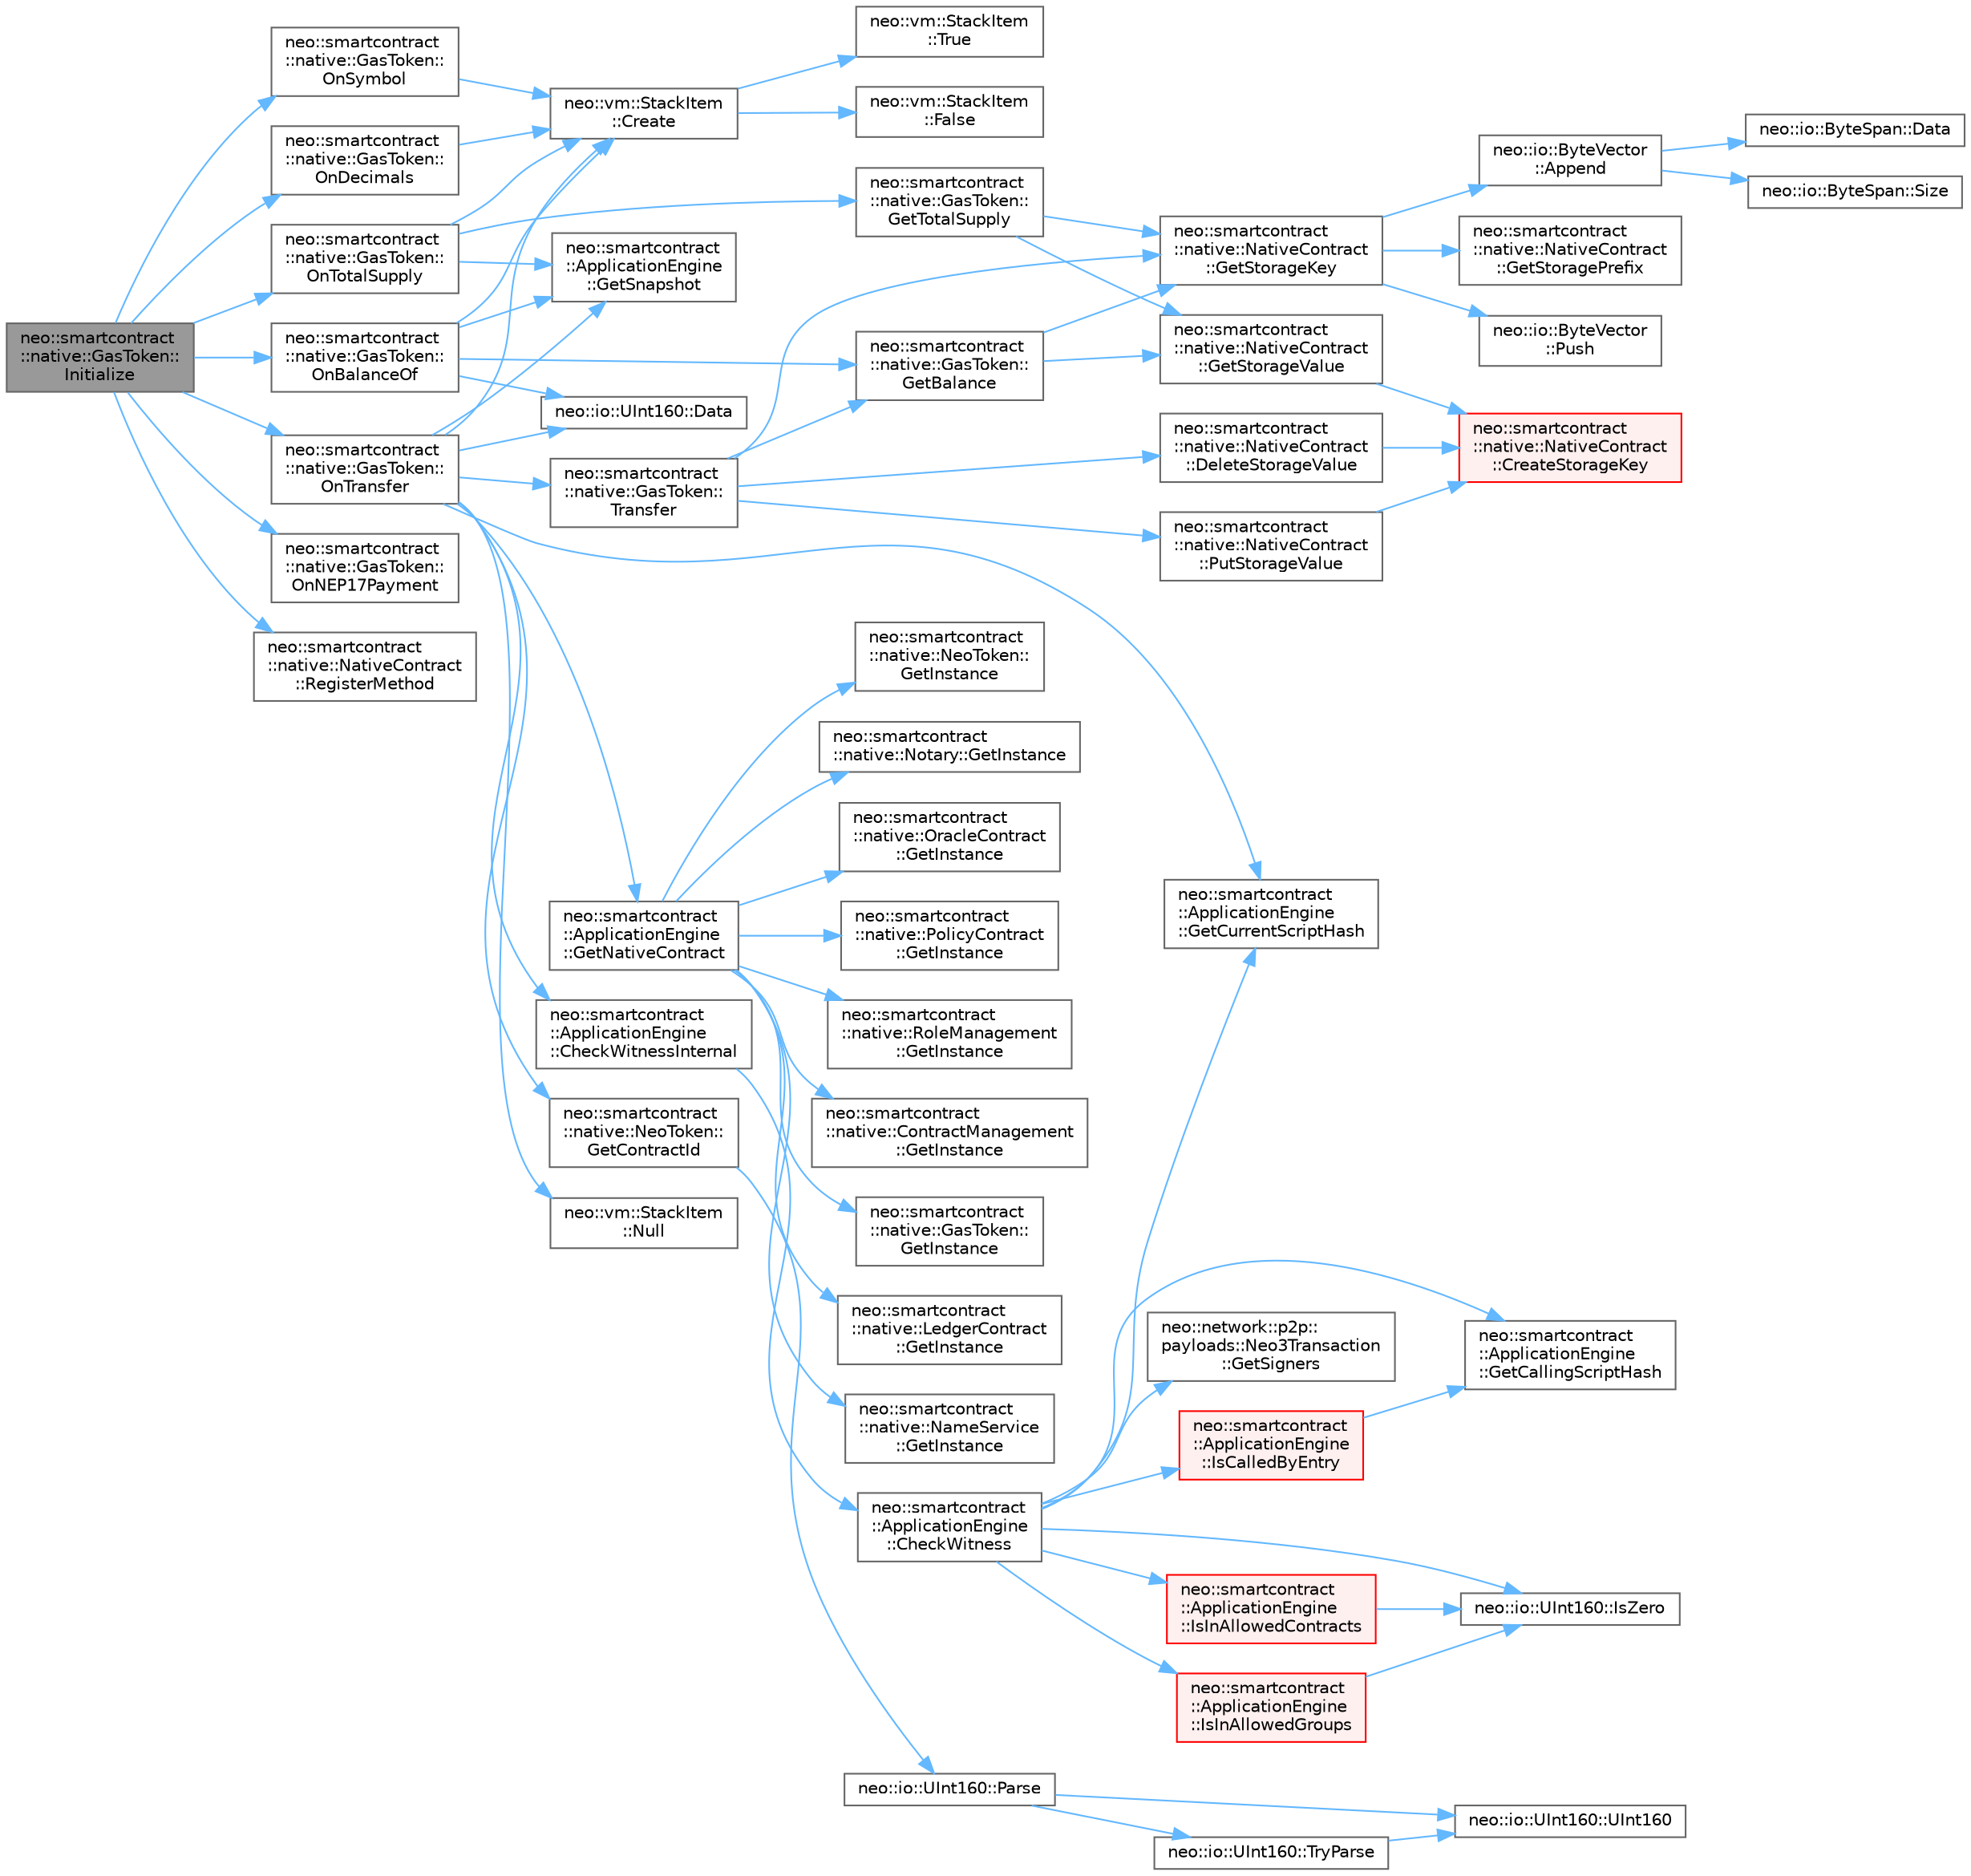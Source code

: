 digraph "neo::smartcontract::native::GasToken::Initialize"
{
 // LATEX_PDF_SIZE
  bgcolor="transparent";
  edge [fontname=Helvetica,fontsize=10,labelfontname=Helvetica,labelfontsize=10];
  node [fontname=Helvetica,fontsize=10,shape=box,height=0.2,width=0.4];
  rankdir="LR";
  Node1 [id="Node000001",label="neo::smartcontract\l::native::GasToken::\lInitialize",height=0.2,width=0.4,color="gray40", fillcolor="grey60", style="filled", fontcolor="black",tooltip="Initializes the contract."];
  Node1 -> Node2 [id="edge68_Node000001_Node000002",color="steelblue1",style="solid",tooltip=" "];
  Node2 [id="Node000002",label="neo::smartcontract\l::native::GasToken::\lOnBalanceOf",height=0.2,width=0.4,color="grey40", fillcolor="white", style="filled",URL="$classneo_1_1smartcontract_1_1native_1_1_gas_token.html#aa83a9896bbe9bbeb88736bd5fda87077",tooltip="Handles the balanceOf method."];
  Node2 -> Node3 [id="edge69_Node000002_Node000003",color="steelblue1",style="solid",tooltip=" "];
  Node3 [id="Node000003",label="neo::vm::StackItem\l::Create",height=0.2,width=0.4,color="grey40", fillcolor="white", style="filled",URL="$classneo_1_1vm_1_1_stack_item.html#a1d67a8c02d58d56410378b997c2e7855",tooltip="Creates a primitive stack item."];
  Node3 -> Node4 [id="edge70_Node000003_Node000004",color="steelblue1",style="solid",tooltip=" "];
  Node4 [id="Node000004",label="neo::vm::StackItem\l::False",height=0.2,width=0.4,color="grey40", fillcolor="white", style="filled",URL="$classneo_1_1vm_1_1_stack_item.html#a759c1a70f6481936eb089083a5fa2d4e",tooltip="Gets the false stack item."];
  Node3 -> Node5 [id="edge71_Node000003_Node000005",color="steelblue1",style="solid",tooltip=" "];
  Node5 [id="Node000005",label="neo::vm::StackItem\l::True",height=0.2,width=0.4,color="grey40", fillcolor="white", style="filled",URL="$classneo_1_1vm_1_1_stack_item.html#ac5c88a02b66663d80e61942bb425391c",tooltip="Gets the true stack item."];
  Node2 -> Node6 [id="edge72_Node000002_Node000006",color="steelblue1",style="solid",tooltip=" "];
  Node6 [id="Node000006",label="neo::io::UInt160::Data",height=0.2,width=0.4,color="grey40", fillcolor="white", style="filled",URL="$classneo_1_1io_1_1_u_int160.html#ad3022981ff7dc5b1928972035b8c81e6",tooltip="Gets a pointer to the data."];
  Node2 -> Node7 [id="edge73_Node000002_Node000007",color="steelblue1",style="solid",tooltip=" "];
  Node7 [id="Node000007",label="neo::smartcontract\l::native::GasToken::\lGetBalance",height=0.2,width=0.4,color="grey40", fillcolor="white", style="filled",URL="$classneo_1_1smartcontract_1_1native_1_1_gas_token.html#a38233dbc6ca280267ebb92ec8c450256",tooltip="Gets the balance."];
  Node7 -> Node8 [id="edge74_Node000007_Node000008",color="steelblue1",style="solid",tooltip=" "];
  Node8 [id="Node000008",label="neo::smartcontract\l::native::NativeContract\l::GetStorageKey",height=0.2,width=0.4,color="grey40", fillcolor="white", style="filled",URL="$classneo_1_1smartcontract_1_1native_1_1_native_contract.html#aaa080efcc4d7deced7aded7bb968cd9c",tooltip="Gets the storage key."];
  Node8 -> Node9 [id="edge75_Node000008_Node000009",color="steelblue1",style="solid",tooltip=" "];
  Node9 [id="Node000009",label="neo::io::ByteVector\l::Append",height=0.2,width=0.4,color="grey40", fillcolor="white", style="filled",URL="$classneo_1_1io_1_1_byte_vector.html#a08fe2080218bc11daedc416387e6f37e",tooltip="Appends data to the ByteVector."];
  Node9 -> Node10 [id="edge76_Node000009_Node000010",color="steelblue1",style="solid",tooltip=" "];
  Node10 [id="Node000010",label="neo::io::ByteSpan::Data",height=0.2,width=0.4,color="grey40", fillcolor="white", style="filled",URL="$classneo_1_1io_1_1_byte_span.html#a0285a19eb5cd212ecd1079e0bc5e494c",tooltip="Gets a pointer to the data."];
  Node9 -> Node11 [id="edge77_Node000009_Node000011",color="steelblue1",style="solid",tooltip=" "];
  Node11 [id="Node000011",label="neo::io::ByteSpan::Size",height=0.2,width=0.4,color="grey40", fillcolor="white", style="filled",URL="$classneo_1_1io_1_1_byte_span.html#a4a869430800a37dcbeefac6f36468fcb",tooltip="Gets the size of the ByteSpan."];
  Node8 -> Node12 [id="edge78_Node000008_Node000012",color="steelblue1",style="solid",tooltip=" "];
  Node12 [id="Node000012",label="neo::smartcontract\l::native::NativeContract\l::GetStoragePrefix",height=0.2,width=0.4,color="grey40", fillcolor="white", style="filled",URL="$classneo_1_1smartcontract_1_1native_1_1_native_contract.html#a6d9998fc6c7dbedcc447f403fddb6d08",tooltip="Gets the storage prefix."];
  Node8 -> Node13 [id="edge79_Node000008_Node000013",color="steelblue1",style="solid",tooltip=" "];
  Node13 [id="Node000013",label="neo::io::ByteVector\l::Push",height=0.2,width=0.4,color="grey40", fillcolor="white", style="filled",URL="$classneo_1_1io_1_1_byte_vector.html#a57eb840afcbc9cd7b784081f9f546dab",tooltip="Pushes a byte to the end of the ByteVector."];
  Node7 -> Node14 [id="edge80_Node000007_Node000014",color="steelblue1",style="solid",tooltip=" "];
  Node14 [id="Node000014",label="neo::smartcontract\l::native::NativeContract\l::GetStorageValue",height=0.2,width=0.4,color="grey40", fillcolor="white", style="filled",URL="$classneo_1_1smartcontract_1_1native_1_1_native_contract.html#aa8eed221a7bf2bce103f7e1fef187e6c",tooltip="Gets the storage value."];
  Node14 -> Node15 [id="edge81_Node000014_Node000015",color="steelblue1",style="solid",tooltip=" "];
  Node15 [id="Node000015",label="neo::smartcontract\l::native::NativeContract\l::CreateStorageKey",height=0.2,width=0.4,color="red", fillcolor="#FFF0F0", style="filled",URL="$classneo_1_1smartcontract_1_1native_1_1_native_contract.html#a5a9ec24cc4c1584fb00fdf32f614dbd8",tooltip="Creates a storage key with the specified prefix."];
  Node2 -> Node19 [id="edge82_Node000002_Node000019",color="steelblue1",style="solid",tooltip=" "];
  Node19 [id="Node000019",label="neo::smartcontract\l::ApplicationEngine\l::GetSnapshot",height=0.2,width=0.4,color="grey40", fillcolor="white", style="filled",URL="$classneo_1_1smartcontract_1_1_application_engine.html#a4b11ba8a68aa0ac32ba0263c293ff1e4",tooltip="Gets the snapshot."];
  Node1 -> Node20 [id="edge83_Node000001_Node000020",color="steelblue1",style="solid",tooltip=" "];
  Node20 [id="Node000020",label="neo::smartcontract\l::native::GasToken::\lOnDecimals",height=0.2,width=0.4,color="grey40", fillcolor="white", style="filled",URL="$classneo_1_1smartcontract_1_1native_1_1_gas_token.html#a0d55b974cc2be45e40cf33220b0ceb38",tooltip="Handles the decimals method."];
  Node20 -> Node3 [id="edge84_Node000020_Node000003",color="steelblue1",style="solid",tooltip=" "];
  Node1 -> Node21 [id="edge85_Node000001_Node000021",color="steelblue1",style="solid",tooltip=" "];
  Node21 [id="Node000021",label="neo::smartcontract\l::native::GasToken::\lOnNEP17Payment",height=0.2,width=0.4,color="grey40", fillcolor="white", style="filled",URL="$classneo_1_1smartcontract_1_1native_1_1_gas_token.html#afeabfd16afd398226f84063163368b5c",tooltip="Handles the onNEP17Payment method."];
  Node1 -> Node22 [id="edge86_Node000001_Node000022",color="steelblue1",style="solid",tooltip=" "];
  Node22 [id="Node000022",label="neo::smartcontract\l::native::GasToken::\lOnSymbol",height=0.2,width=0.4,color="grey40", fillcolor="white", style="filled",URL="$classneo_1_1smartcontract_1_1native_1_1_gas_token.html#ae643249f446f06099ff582b65a430eea",tooltip="Handles the symbol method."];
  Node22 -> Node3 [id="edge87_Node000022_Node000003",color="steelblue1",style="solid",tooltip=" "];
  Node1 -> Node23 [id="edge88_Node000001_Node000023",color="steelblue1",style="solid",tooltip=" "];
  Node23 [id="Node000023",label="neo::smartcontract\l::native::GasToken::\lOnTotalSupply",height=0.2,width=0.4,color="grey40", fillcolor="white", style="filled",URL="$classneo_1_1smartcontract_1_1native_1_1_gas_token.html#a76a6572e767562acba050cdfaae37c8c",tooltip="Handles the totalSupply method."];
  Node23 -> Node3 [id="edge89_Node000023_Node000003",color="steelblue1",style="solid",tooltip=" "];
  Node23 -> Node19 [id="edge90_Node000023_Node000019",color="steelblue1",style="solid",tooltip=" "];
  Node23 -> Node24 [id="edge91_Node000023_Node000024",color="steelblue1",style="solid",tooltip=" "];
  Node24 [id="Node000024",label="neo::smartcontract\l::native::GasToken::\lGetTotalSupply",height=0.2,width=0.4,color="grey40", fillcolor="white", style="filled",URL="$classneo_1_1smartcontract_1_1native_1_1_gas_token.html#a3592a7b1336cb52933164661f90b8ea6",tooltip="Gets the total supply."];
  Node24 -> Node8 [id="edge92_Node000024_Node000008",color="steelblue1",style="solid",tooltip=" "];
  Node24 -> Node14 [id="edge93_Node000024_Node000014",color="steelblue1",style="solid",tooltip=" "];
  Node1 -> Node25 [id="edge94_Node000001_Node000025",color="steelblue1",style="solid",tooltip=" "];
  Node25 [id="Node000025",label="neo::smartcontract\l::native::GasToken::\lOnTransfer",height=0.2,width=0.4,color="grey40", fillcolor="white", style="filled",URL="$classneo_1_1smartcontract_1_1native_1_1_gas_token.html#a8959b594b9e9f2a3255914c665f0f285",tooltip="Handles the transfer method."];
  Node25 -> Node26 [id="edge95_Node000025_Node000026",color="steelblue1",style="solid",tooltip=" "];
  Node26 [id="Node000026",label="neo::smartcontract\l::ApplicationEngine\l::CheckWitnessInternal",height=0.2,width=0.4,color="grey40", fillcolor="white", style="filled",URL="$classneo_1_1smartcontract_1_1_application_engine.html#aa0bf4a125757893d0da63669b0e63337",tooltip="Internal witness checking method."];
  Node26 -> Node27 [id="edge96_Node000026_Node000027",color="steelblue1",style="solid",tooltip=" "];
  Node27 [id="Node000027",label="neo::smartcontract\l::ApplicationEngine\l::CheckWitness",height=0.2,width=0.4,color="grey40", fillcolor="white", style="filled",URL="$classneo_1_1smartcontract_1_1_application_engine.html#a4be82b2a3a2a0e53de3b731ac2418e91",tooltip="Checks if the witness is valid."];
  Node27 -> Node28 [id="edge97_Node000027_Node000028",color="steelblue1",style="solid",tooltip=" "];
  Node28 [id="Node000028",label="neo::smartcontract\l::ApplicationEngine\l::GetCallingScriptHash",height=0.2,width=0.4,color="grey40", fillcolor="white", style="filled",URL="$classneo_1_1smartcontract_1_1_application_engine.html#aad5c406f892265f2c4e9717edba873d0",tooltip="Gets the calling script hash."];
  Node27 -> Node29 [id="edge98_Node000027_Node000029",color="steelblue1",style="solid",tooltip=" "];
  Node29 [id="Node000029",label="neo::smartcontract\l::ApplicationEngine\l::GetCurrentScriptHash",height=0.2,width=0.4,color="grey40", fillcolor="white", style="filled",URL="$classneo_1_1smartcontract_1_1_application_engine.html#a51923971bcbc44d1d251edc00a54bfd2",tooltip="Gets the current script hash."];
  Node27 -> Node30 [id="edge99_Node000027_Node000030",color="steelblue1",style="solid",tooltip=" "];
  Node30 [id="Node000030",label="neo::network::p2p::\lpayloads::Neo3Transaction\l::GetSigners",height=0.2,width=0.4,color="grey40", fillcolor="white", style="filled",URL="$classneo_1_1network_1_1p2p_1_1payloads_1_1_neo3_transaction.html#a6978e51b07edf11fea3672eb79ebda72",tooltip="Gets the signers."];
  Node27 -> Node31 [id="edge100_Node000027_Node000031",color="steelblue1",style="solid",tooltip=" "];
  Node31 [id="Node000031",label="neo::smartcontract\l::ApplicationEngine\l::IsCalledByEntry",height=0.2,width=0.4,color="red", fillcolor="#FFF0F0", style="filled",URL="$classneo_1_1smartcontract_1_1_application_engine.html#a0e1df260a87deaf6b0318adf0970489a",tooltip=" "];
  Node31 -> Node28 [id="edge101_Node000031_Node000028",color="steelblue1",style="solid",tooltip=" "];
  Node27 -> Node34 [id="edge102_Node000027_Node000034",color="steelblue1",style="solid",tooltip=" "];
  Node34 [id="Node000034",label="neo::smartcontract\l::ApplicationEngine\l::IsInAllowedContracts",height=0.2,width=0.4,color="red", fillcolor="#FFF0F0", style="filled",URL="$classneo_1_1smartcontract_1_1_application_engine.html#a5c3a1800a8e3a33f62f6f4569093bcfa",tooltip=" "];
  Node34 -> Node36 [id="edge103_Node000034_Node000036",color="steelblue1",style="solid",tooltip=" "];
  Node36 [id="Node000036",label="neo::io::UInt160::IsZero",height=0.2,width=0.4,color="grey40", fillcolor="white", style="filled",URL="$classneo_1_1io_1_1_u_int160.html#af6eb7ff964875651d53f8195bf3dcea1",tooltip="Checks if this UInt160 is zero."];
  Node27 -> Node37 [id="edge104_Node000027_Node000037",color="steelblue1",style="solid",tooltip=" "];
  Node37 [id="Node000037",label="neo::smartcontract\l::ApplicationEngine\l::IsInAllowedGroups",height=0.2,width=0.4,color="red", fillcolor="#FFF0F0", style="filled",URL="$classneo_1_1smartcontract_1_1_application_engine.html#a5845b07abae759f4c543daf89c09763c",tooltip=" "];
  Node37 -> Node36 [id="edge105_Node000037_Node000036",color="steelblue1",style="solid",tooltip=" "];
  Node27 -> Node36 [id="edge106_Node000027_Node000036",color="steelblue1",style="solid",tooltip=" "];
  Node25 -> Node3 [id="edge107_Node000025_Node000003",color="steelblue1",style="solid",tooltip=" "];
  Node25 -> Node6 [id="edge108_Node000025_Node000006",color="steelblue1",style="solid",tooltip=" "];
  Node25 -> Node41 [id="edge109_Node000025_Node000041",color="steelblue1",style="solid",tooltip=" "];
  Node41 [id="Node000041",label="neo::smartcontract\l::native::NeoToken::\lGetContractId",height=0.2,width=0.4,color="grey40", fillcolor="white", style="filled",URL="$classneo_1_1smartcontract_1_1native_1_1_neo_token.html#a61753d82478a21ea827b730021656c62",tooltip="Gets the contract ID."];
  Node41 -> Node42 [id="edge110_Node000041_Node000042",color="steelblue1",style="solid",tooltip=" "];
  Node42 [id="Node000042",label="neo::io::UInt160::Parse",height=0.2,width=0.4,color="grey40", fillcolor="white", style="filled",URL="$classneo_1_1io_1_1_u_int160.html#aff15950166fb8a9a018e85e419500115",tooltip="Parses a hexadecimal string into a UInt160."];
  Node42 -> Node43 [id="edge111_Node000042_Node000043",color="steelblue1",style="solid",tooltip=" "];
  Node43 [id="Node000043",label="neo::io::UInt160::TryParse",height=0.2,width=0.4,color="grey40", fillcolor="white", style="filled",URL="$classneo_1_1io_1_1_u_int160.html#ab05ad86c095702985a3c48b025c6e0bc",tooltip="Tries to parse a hexadecimal string into a UInt160."];
  Node43 -> Node44 [id="edge112_Node000043_Node000044",color="steelblue1",style="solid",tooltip=" "];
  Node44 [id="Node000044",label="neo::io::UInt160::UInt160",height=0.2,width=0.4,color="grey40", fillcolor="white", style="filled",URL="$classneo_1_1io_1_1_u_int160.html#a975ac19e433b0ceb17f5b56454667fa5",tooltip="Constructs a UInt160 initialized to zero."];
  Node42 -> Node44 [id="edge113_Node000042_Node000044",color="steelblue1",style="solid",tooltip=" "];
  Node25 -> Node29 [id="edge114_Node000025_Node000029",color="steelblue1",style="solid",tooltip=" "];
  Node25 -> Node45 [id="edge115_Node000025_Node000045",color="steelblue1",style="solid",tooltip=" "];
  Node45 [id="Node000045",label="neo::smartcontract\l::ApplicationEngine\l::GetNativeContract",height=0.2,width=0.4,color="grey40", fillcolor="white", style="filled",URL="$classneo_1_1smartcontract_1_1_application_engine.html#ab9191e88d93174a08c00a08083658adb",tooltip="Gets a native contract by its hash."];
  Node45 -> Node46 [id="edge116_Node000045_Node000046",color="steelblue1",style="solid",tooltip=" "];
  Node46 [id="Node000046",label="neo::smartcontract\l::native::ContractManagement\l::GetInstance",height=0.2,width=0.4,color="grey40", fillcolor="white", style="filled",URL="$classneo_1_1smartcontract_1_1native_1_1_contract_management.html#a3a6a33bfaa5763d7888d6be182f2ca72",tooltip="Gets the instance."];
  Node45 -> Node47 [id="edge117_Node000045_Node000047",color="steelblue1",style="solid",tooltip=" "];
  Node47 [id="Node000047",label="neo::smartcontract\l::native::GasToken::\lGetInstance",height=0.2,width=0.4,color="grey40", fillcolor="white", style="filled",URL="$classneo_1_1smartcontract_1_1native_1_1_gas_token.html#a0a5458f42995bd194a55d5f24d3a72a6",tooltip="Gets the instance."];
  Node45 -> Node48 [id="edge118_Node000045_Node000048",color="steelblue1",style="solid",tooltip=" "];
  Node48 [id="Node000048",label="neo::smartcontract\l::native::LedgerContract\l::GetInstance",height=0.2,width=0.4,color="grey40", fillcolor="white", style="filled",URL="$classneo_1_1smartcontract_1_1native_1_1_ledger_contract.html#a0925f03421a7e30f9ff85dc189913e7e",tooltip="Gets the instance."];
  Node45 -> Node49 [id="edge119_Node000045_Node000049",color="steelblue1",style="solid",tooltip=" "];
  Node49 [id="Node000049",label="neo::smartcontract\l::native::NameService\l::GetInstance",height=0.2,width=0.4,color="grey40", fillcolor="white", style="filled",URL="$classneo_1_1smartcontract_1_1native_1_1_name_service.html#a4a17051f47e3e781b9d714b05f275099",tooltip="Gets the instance."];
  Node45 -> Node50 [id="edge120_Node000045_Node000050",color="steelblue1",style="solid",tooltip=" "];
  Node50 [id="Node000050",label="neo::smartcontract\l::native::NeoToken::\lGetInstance",height=0.2,width=0.4,color="grey40", fillcolor="white", style="filled",URL="$classneo_1_1smartcontract_1_1native_1_1_neo_token.html#a90cb76fc97b70fbb68bd14545704e463",tooltip="Gets the instance."];
  Node45 -> Node51 [id="edge121_Node000045_Node000051",color="steelblue1",style="solid",tooltip=" "];
  Node51 [id="Node000051",label="neo::smartcontract\l::native::Notary::GetInstance",height=0.2,width=0.4,color="grey40", fillcolor="white", style="filled",URL="$classneo_1_1smartcontract_1_1native_1_1_notary.html#a65c2b739b0f132b03fe73ec911a98e2e",tooltip="Gets the instance."];
  Node45 -> Node52 [id="edge122_Node000045_Node000052",color="steelblue1",style="solid",tooltip=" "];
  Node52 [id="Node000052",label="neo::smartcontract\l::native::OracleContract\l::GetInstance",height=0.2,width=0.4,color="grey40", fillcolor="white", style="filled",URL="$classneo_1_1smartcontract_1_1native_1_1_oracle_contract.html#afdd6ed78b4d793067ad9b3deb1f6af2f",tooltip="Gets the instance."];
  Node45 -> Node53 [id="edge123_Node000045_Node000053",color="steelblue1",style="solid",tooltip=" "];
  Node53 [id="Node000053",label="neo::smartcontract\l::native::PolicyContract\l::GetInstance",height=0.2,width=0.4,color="grey40", fillcolor="white", style="filled",URL="$classneo_1_1smartcontract_1_1native_1_1_policy_contract.html#ae73620726c425e67f0ccb59806a8829e",tooltip="Gets the instance."];
  Node45 -> Node54 [id="edge124_Node000045_Node000054",color="steelblue1",style="solid",tooltip=" "];
  Node54 [id="Node000054",label="neo::smartcontract\l::native::RoleManagement\l::GetInstance",height=0.2,width=0.4,color="grey40", fillcolor="white", style="filled",URL="$classneo_1_1smartcontract_1_1native_1_1_role_management.html#aee152ede5f087bb9b7d7f95e660de811",tooltip="Gets the instance."];
  Node25 -> Node19 [id="edge125_Node000025_Node000019",color="steelblue1",style="solid",tooltip=" "];
  Node25 -> Node55 [id="edge126_Node000025_Node000055",color="steelblue1",style="solid",tooltip=" "];
  Node55 [id="Node000055",label="neo::vm::StackItem\l::Null",height=0.2,width=0.4,color="grey40", fillcolor="white", style="filled",URL="$classneo_1_1vm_1_1_stack_item.html#ae8449cc5805f5135af34bfe230aa4c7e",tooltip="Gets the null stack item."];
  Node25 -> Node56 [id="edge127_Node000025_Node000056",color="steelblue1",style="solid",tooltip=" "];
  Node56 [id="Node000056",label="neo::smartcontract\l::native::GasToken::\lTransfer",height=0.2,width=0.4,color="grey40", fillcolor="white", style="filled",URL="$classneo_1_1smartcontract_1_1native_1_1_gas_token.html#a324edc9fdf647c2f8a44e83d25975ab0",tooltip="Transfers tokens between accounts."];
  Node56 -> Node57 [id="edge128_Node000056_Node000057",color="steelblue1",style="solid",tooltip=" "];
  Node57 [id="Node000057",label="neo::smartcontract\l::native::NativeContract\l::DeleteStorageValue",height=0.2,width=0.4,color="grey40", fillcolor="white", style="filled",URL="$classneo_1_1smartcontract_1_1native_1_1_native_contract.html#a041e040e9fbf45d8d8ba9c0dcf87afe4",tooltip="Deletes the storage value."];
  Node57 -> Node15 [id="edge129_Node000057_Node000015",color="steelblue1",style="solid",tooltip=" "];
  Node56 -> Node7 [id="edge130_Node000056_Node000007",color="steelblue1",style="solid",tooltip=" "];
  Node56 -> Node8 [id="edge131_Node000056_Node000008",color="steelblue1",style="solid",tooltip=" "];
  Node56 -> Node58 [id="edge132_Node000056_Node000058",color="steelblue1",style="solid",tooltip=" "];
  Node58 [id="Node000058",label="neo::smartcontract\l::native::NativeContract\l::PutStorageValue",height=0.2,width=0.4,color="grey40", fillcolor="white", style="filled",URL="$classneo_1_1smartcontract_1_1native_1_1_native_contract.html#a88e6f4aa548d073c5740d1eb0f59f91e",tooltip="Puts the storage value."];
  Node58 -> Node15 [id="edge133_Node000058_Node000015",color="steelblue1",style="solid",tooltip=" "];
  Node1 -> Node59 [id="edge134_Node000001_Node000059",color="steelblue1",style="solid",tooltip=" "];
  Node59 [id="Node000059",label="neo::smartcontract\l::native::NativeContract\l::RegisterMethod",height=0.2,width=0.4,color="grey40", fillcolor="white", style="filled",URL="$classneo_1_1smartcontract_1_1native_1_1_native_contract.html#a26af9bcd266b59f910293081ef334993",tooltip="Registers a method."];
}
